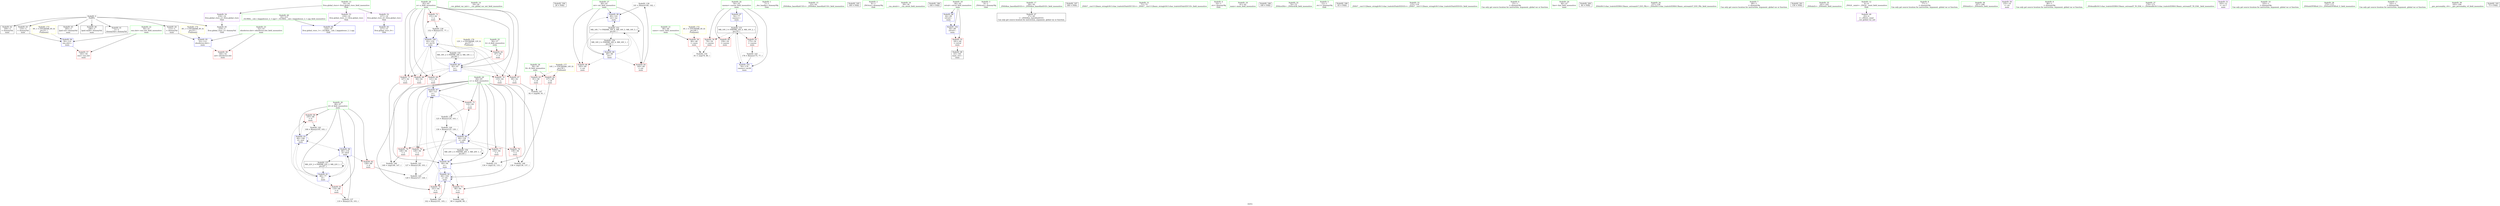 digraph "SVFG" {
	label="SVFG";

	Node0x560e43b7d450 [shape=record,color=grey,label="{NodeID: 0\nNullPtr}"];
	Node0x560e43b7d450 -> Node0x560e43b947f0[style=solid];
	Node0x560e43b7d450 -> Node0x560e43b948c0[style=solid];
	Node0x560e43b7d450 -> Node0x560e43b94990[style=solid];
	Node0x560e43b7d450 -> Node0x560e43b94a60[style=solid];
	Node0x560e43b7d450 -> Node0x560e43b94b30[style=solid];
	Node0x560e43b7d450 -> Node0x560e43b94c00[style=solid];
	Node0x560e43b7d450 -> Node0x560e43b97880[style=solid];
	Node0x560e43b94e70 [shape=record,color=blue,label="{NodeID: 97\n64\<--121\nx\<--\nmain\n}"];
	Node0x560e43b94e70 -> Node0x560e43b97000[style=dashed];
	Node0x560e43b94e70 -> Node0x560e43b970d0[style=dashed];
	Node0x560e43b94e70 -> Node0x560e43b94f40[style=dashed];
	Node0x560e43b7d9e0 [shape=record,color=green,label="{NodeID: 14\n19\<--20\n__cxx_global_var_init\<--__cxx_global_var_init_field_insensitive\n}"];
	Node0x560e43bb2270 [shape=record,color=black,label="{NodeID: 194\n26 = PHI()\n}"];
	Node0x560e43b93d60 [shape=record,color=green,label="{NodeID: 28\n62\<--63\nn\<--n_field_insensitive\nmain\n}"];
	Node0x560e43b93d60 -> Node0x560e43b96980[style=solid];
	Node0x560e43b93d60 -> Node0x560e43b96a50[style=solid];
	Node0x560e43b93d60 -> Node0x560e43b96b20[style=solid];
	Node0x560e43b93d60 -> Node0x560e43b96bf0[style=solid];
	Node0x560e43b93d60 -> Node0x560e43b96cc0[style=solid];
	Node0x560e43b93d60 -> Node0x560e43b96d90[style=solid];
	Node0x560e43b93d60 -> Node0x560e43b97bf0[style=solid];
	Node0x560e43b93d60 -> Node0x560e43b950e0[style=solid];
	Node0x560e43b948c0 [shape=record,color=black,label="{NodeID: 42\n109\<--3\n\<--dummyVal\nmain\n}"];
	Node0x560e43b9b090 [shape=record,color=grey,label="{NodeID: 139\n141 = Binary(140, 142, )\n}"];
	Node0x560e43b9b090 -> Node0x560e43b95010[style=solid];
	Node0x560e43b96090 [shape=record,color=red,label="{NodeID: 56\n80\<--48\n\<--cases\nmain\n}"];
	Node0x560e43b96090 -> Node0x560e43b9c8e0[style=solid];
	Node0x560e43ba1960 [shape=record,color=black,label="{NodeID: 153\nMR_10V_3 = PHI(MR_10V_4, MR_10V_2, )\npts\{55 \}\n}"];
	Node0x560e43ba1960 -> Node0x560e43b96300[style=dashed];
	Node0x560e43ba1960 -> Node0x560e43b963d0[style=dashed];
	Node0x560e43ba1960 -> Node0x560e43b964a0[style=dashed];
	Node0x560e43ba1960 -> Node0x560e43b951b0[style=dashed];
	Node0x560e43b96bf0 [shape=record,color=red,label="{NodeID: 70\n133\<--62\n\<--n\nmain\n}"];
	Node0x560e43b96bf0 -> Node0x560e43b9ca60[style=solid];
	Node0x560e43b97780 [shape=record,color=blue,label="{NodeID: 84\n218\<--16\nllvm.global_ctors_1\<--_GLOBAL__sub_I_kappahouse_2_1.cpp\nGlob }"];
	Node0x560e43b7aba0 [shape=record,color=green,label="{NodeID: 1\n7\<--1\n__dso_handle\<--dummyObj\nGlob }"];
	Node0x560e43b94f40 [shape=record,color=blue,label="{NodeID: 98\n64\<--130\nx\<--add\nmain\n}"];
	Node0x560e43b94f40 -> Node0x560e43b97000[style=dashed];
	Node0x560e43b94f40 -> Node0x560e43b970d0[style=dashed];
	Node0x560e43b94f40 -> Node0x560e43b971a0[style=dashed];
	Node0x560e43b94f40 -> Node0x560e43b97270[style=dashed];
	Node0x560e43b94f40 -> Node0x560e43b97340[style=dashed];
	Node0x560e43b94f40 -> Node0x560e43b97cc0[style=dashed];
	Node0x560e43b94f40 -> Node0x560e43b94f40[style=dashed];
	Node0x560e43b94f40 -> Node0x560e43ba2860[style=dashed];
	Node0x560e43b7cd40 [shape=record,color=green,label="{NodeID: 15\n23\<--24\n_ZNSt8ios_base4InitC1Ev\<--_ZNSt8ios_base4InitC1Ev_field_insensitive\n}"];
	Node0x560e43bb2e40 [shape=record,color=black,label="{NodeID: 195\n160 = PHI()\n}"];
	Node0x560e43b93e30 [shape=record,color=green,label="{NodeID: 29\n64\<--65\nx\<--x_field_insensitive\nmain\n}"];
	Node0x560e43b93e30 -> Node0x560e43b96e60[style=solid];
	Node0x560e43b93e30 -> Node0x560e43b96f30[style=solid];
	Node0x560e43b93e30 -> Node0x560e43b97000[style=solid];
	Node0x560e43b93e30 -> Node0x560e43b970d0[style=solid];
	Node0x560e43b93e30 -> Node0x560e43b971a0[style=solid];
	Node0x560e43b93e30 -> Node0x560e43b97270[style=solid];
	Node0x560e43b93e30 -> Node0x560e43b97340[style=solid];
	Node0x560e43b93e30 -> Node0x560e43b97cc0[style=solid];
	Node0x560e43b93e30 -> Node0x560e43b97e60[style=solid];
	Node0x560e43b93e30 -> Node0x560e43b94e70[style=solid];
	Node0x560e43b93e30 -> Node0x560e43b94f40[style=solid];
	Node0x560e43b94990 [shape=record,color=black,label="{NodeID: 43\n110\<--3\n\<--dummyVal\nmain\n}"];
	Node0x560e43b94990 -> Node0x560e43b98000[style=solid];
	Node0x560e43b955c0 [shape=record,color=grey,label="{NodeID: 140\n102 = Binary(101, 103, )\n}"];
	Node0x560e43b955c0 -> Node0x560e43b97e60[style=solid];
	Node0x560e43b96160 [shape=record,color=red,label="{NodeID: 57\n183\<--50\nexn\<--exn.slot\nmain\n}"];
	Node0x560e43ba1e60 [shape=record,color=black,label="{NodeID: 154\nMR_16V_2 = PHI(MR_16V_4, MR_16V_1, )\npts\{61 \}\n}"];
	Node0x560e43ba1e60 -> Node0x560e43b97b20[style=dashed];
	Node0x560e43b96cc0 [shape=record,color=red,label="{NodeID: 71\n147\<--62\n\<--n\nmain\n}"];
	Node0x560e43b96cc0 -> Node0x560e43b9c2e0[style=solid];
	Node0x560e43b97880 [shape=record,color=blue, style = dotted,label="{NodeID: 85\n219\<--3\nllvm.global_ctors_2\<--dummyVal\nGlob }"];
	Node0x560e43b7be80 [shape=record,color=green,label="{NodeID: 2\n8\<--1\n_ZSt3cin\<--dummyObj\nGlob }"];
	Node0x560e43b95010 [shape=record,color=blue,label="{NodeID: 99\n60\<--141\nret\<--inc\nmain\n}"];
	Node0x560e43b95010 -> Node0x560e43ba1460[style=dashed];
	Node0x560e43b7ce10 [shape=record,color=green,label="{NodeID: 16\n29\<--30\n__cxa_atexit\<--__cxa_atexit_field_insensitive\n}"];
	Node0x560e43bb2f70 [shape=record,color=black,label="{NodeID: 196\n164 = PHI()\n}"];
	Node0x560e43b93f00 [shape=record,color=green,label="{NodeID: 30\n66\<--67\nd\<--d_field_insensitive\nmain\n}"];
	Node0x560e43b93f00 -> Node0x560e43b97410[style=solid];
	Node0x560e43b93f00 -> Node0x560e43b974e0[style=solid];
	Node0x560e43b93f00 -> Node0x560e43b975b0[style=solid];
	Node0x560e43b93f00 -> Node0x560e43b97d90[style=solid];
	Node0x560e43b93f00 -> Node0x560e43b97f30[style=solid];
	Node0x560e43b93f00 -> Node0x560e43b94da0[style=solid];
	Node0x560e43b94a60 [shape=record,color=black,label="{NodeID: 44\n112\<--3\n\<--dummyVal\nmain\n}"];
	Node0x560e43b94a60 -> Node0x560e43b980d0[style=solid];
	Node0x560e43b95740 [shape=record,color=grey,label="{NodeID: 141\n127 = Binary(126, 103, )\n}"];
	Node0x560e43b95740 -> Node0x560e43b9c1e0[style=solid];
	Node0x560e43b96230 [shape=record,color=red,label="{NodeID: 58\n184\<--52\nsel\<--ehselector.slot\nmain\n}"];
	Node0x560e43ba2360 [shape=record,color=black,label="{NodeID: 155\nMR_18V_2 = PHI(MR_18V_4, MR_18V_1, )\npts\{63 \}\n}"];
	Node0x560e43ba2360 -> Node0x560e43b97bf0[style=dashed];
	Node0x560e43b96d90 [shape=record,color=red,label="{NodeID: 72\n151\<--62\n\<--n\nmain\n}"];
	Node0x560e43b96d90 -> Node0x560e43b9af10[style=solid];
	Node0x560e43b97980 [shape=record,color=blue,label="{NodeID: 86\n44\<--69\nretval\<--\nmain\n}"];
	Node0x560e43b97980 -> Node0x560e43b95280[style=dashed];
	Node0x560e43b7bc60 [shape=record,color=green,label="{NodeID: 3\n9\<--1\n_ZSt4cout\<--dummyObj\nGlob }"];
	Node0x560e43b950e0 [shape=record,color=blue,label="{NodeID: 100\n62\<--152\nn\<--inc14\nmain\n}"];
	Node0x560e43b950e0 -> Node0x560e43b96980[style=dashed];
	Node0x560e43b950e0 -> Node0x560e43b96a50[style=dashed];
	Node0x560e43b950e0 -> Node0x560e43b96b20[style=dashed];
	Node0x560e43b950e0 -> Node0x560e43b96bf0[style=dashed];
	Node0x560e43b950e0 -> Node0x560e43b96cc0[style=dashed];
	Node0x560e43b950e0 -> Node0x560e43b96d90[style=dashed];
	Node0x560e43b950e0 -> Node0x560e43b950e0[style=dashed];
	Node0x560e43b950e0 -> Node0x560e43ba2360[style=dashed];
	Node0x560e43b7cee0 [shape=record,color=green,label="{NodeID: 17\n28\<--34\n_ZNSt8ios_base4InitD1Ev\<--_ZNSt8ios_base4InitD1Ev_field_insensitive\n}"];
	Node0x560e43b7cee0 -> Node0x560e43b94cd0[style=solid];
	Node0x560e43bb3070 [shape=record,color=black,label="{NodeID: 197\n166 = PHI()\n}"];
	Node0x560e43b93fd0 [shape=record,color=green,label="{NodeID: 31\n71\<--72\n_ZNSt7__cxx1112basic_stringIcSt11char_traitsIcESaIcEEC1Ev\<--_ZNSt7__cxx1112basic_stringIcSt11char_traitsIcESaIcEEC1Ev_field_insensitive\n}"];
	Node0x560e43b94b30 [shape=record,color=black,label="{NodeID: 45\n185\<--3\nlpad.val\<--dummyVal\nmain\n}"];
	Node0x560e43b958c0 [shape=record,color=grey,label="{NodeID: 142\n106 = Binary(105, 103, )\n}"];
	Node0x560e43b958c0 -> Node0x560e43b97f30[style=solid];
	Node0x560e43b96300 [shape=record,color=red,label="{NodeID: 59\n79\<--54\n\<--caseno\nmain\n}"];
	Node0x560e43b96300 -> Node0x560e43b9c8e0[style=solid];
	Node0x560e43ba2860 [shape=record,color=black,label="{NodeID: 156\nMR_20V_2 = PHI(MR_20V_3, MR_20V_1, )\npts\{65 \}\n}"];
	Node0x560e43ba2860 -> Node0x560e43b97cc0[style=dashed];
	Node0x560e43ba2860 -> Node0x560e43ba2860[style=dashed];
	Node0x560e43b96e60 [shape=record,color=red,label="{NodeID: 73\n98\<--64\n\<--x\nmain\n}"];
	Node0x560e43b96e60 -> Node0x560e43b9c5e0[style=solid];
	Node0x560e43b97a50 [shape=record,color=blue,label="{NodeID: 87\n54\<--77\ncaseno\<--\nmain\n}"];
	Node0x560e43b97a50 -> Node0x560e43ba1960[style=dashed];
	Node0x560e43b7bcf0 [shape=record,color=green,label="{NodeID: 4\n10\<--1\n.str\<--dummyObj\nGlob }"];
	Node0x560e43b951b0 [shape=record,color=blue,label="{NodeID: 101\n54\<--176\ncaseno\<--inc26\nmain\n}"];
	Node0x560e43b951b0 -> Node0x560e43ba1960[style=dashed];
	Node0x560e43b7bfa0 [shape=record,color=green,label="{NodeID: 18\n41\<--42\nmain\<--main_field_insensitive\n}"];
	Node0x560e43bb3170 [shape=record,color=black,label="{NodeID: 198\n169 = PHI()\n}"];
	Node0x560e43b940a0 [shape=record,color=green,label="{NodeID: 32\n74\<--75\n_ZNSirsERi\<--_ZNSirsERi_field_insensitive\n}"];
	Node0x560e43b94c00 [shape=record,color=black,label="{NodeID: 46\n186\<--3\nlpad.val28\<--dummyVal\nmain\n}"];
	Node0x560e43b95a40 [shape=record,color=grey,label="{NodeID: 143\n176 = Binary(175, 77, )\n}"];
	Node0x560e43b95a40 -> Node0x560e43b951b0[style=solid];
	Node0x560e43b963d0 [shape=record,color=red,label="{NodeID: 60\n159\<--54\n\<--caseno\nmain\n}"];
	Node0x560e43ba2d60 [shape=record,color=black,label="{NodeID: 157\nMR_22V_2 = PHI(MR_22V_3, MR_22V_1, )\npts\{67 \}\n}"];
	Node0x560e43ba2d60 -> Node0x560e43b97d90[style=dashed];
	Node0x560e43ba2d60 -> Node0x560e43ba2d60[style=dashed];
	Node0x560e43b96f30 [shape=record,color=red,label="{NodeID: 74\n101\<--64\n\<--x\nmain\n}"];
	Node0x560e43b96f30 -> Node0x560e43b955c0[style=solid];
	Node0x560e43b97b20 [shape=record,color=blue,label="{NodeID: 88\n60\<--86\nret\<--\nmain\n}"];
	Node0x560e43b97b20 -> Node0x560e43b967e0[style=dashed];
	Node0x560e43b97b20 -> Node0x560e43b968b0[style=dashed];
	Node0x560e43b97b20 -> Node0x560e43b95010[style=dashed];
	Node0x560e43b97b20 -> Node0x560e43ba1460[style=dashed];
	Node0x560e43b97b20 -> Node0x560e43ba1e60[style=dashed];
	Node0x560e43b7d070 [shape=record,color=green,label="{NodeID: 5\n12\<--1\n.str.1\<--dummyObj\nGlob }"];
	Node0x560e43b95280 [shape=record,color=blue,label="{NodeID: 102\n44\<--69\nretval\<--\nmain\n}"];
	Node0x560e43b95280 -> Node0x560e43b95fc0[style=dashed];
	Node0x560e43b7c070 [shape=record,color=green,label="{NodeID: 19\n44\<--45\nretval\<--retval_field_insensitive\nmain\n}"];
	Node0x560e43b7c070 -> Node0x560e43b95fc0[style=solid];
	Node0x560e43b7c070 -> Node0x560e43b97980[style=solid];
	Node0x560e43b7c070 -> Node0x560e43b95280[style=solid];
	Node0x560e43bb3240 [shape=record,color=black,label="{NodeID: 199\n83 = PHI()\n}"];
	Node0x560e43b94170 [shape=record,color=green,label="{NodeID: 33\n115\<--116\n_ZNSt7__cxx1112basic_stringIcSt11char_traitsIcESaIcEED1Ev\<--_ZNSt7__cxx1112basic_stringIcSt11char_traitsIcESaIcEED1Ev_field_insensitive\n}"];
	Node0x560e43b94cd0 [shape=record,color=black,label="{NodeID: 47\n27\<--28\n\<--_ZNSt8ios_base4InitD1Ev\nCan only get source location for instruction, argument, global var or function.}"];
	Node0x560e43b95bc0 [shape=record,color=grey,label="{NodeID: 144\n130 = Binary(125, 129, )\n}"];
	Node0x560e43b95bc0 -> Node0x560e43b94f40[style=solid];
	Node0x560e43b964a0 [shape=record,color=red,label="{NodeID: 61\n175\<--54\n\<--caseno\nmain\n}"];
	Node0x560e43b964a0 -> Node0x560e43b95a40[style=solid];
	Node0x560e43b97000 [shape=record,color=red,label="{NodeID: 75\n124\<--64\n\<--x\nmain\n}"];
	Node0x560e43b97000 -> Node0x560e43b9ac10[style=solid];
	Node0x560e43ba7e80 [shape=record,color=yellow,style=double,label="{NodeID: 172\n4V_1 = ENCHI(MR_4V_0)\npts\{49 \}\nFun[main]}"];
	Node0x560e43ba7e80 -> Node0x560e43b96090[style=dashed];
	Node0x560e43b97bf0 [shape=record,color=blue,label="{NodeID: 89\n62\<--87\nn\<--\nmain\n}"];
	Node0x560e43b97bf0 -> Node0x560e43b96980[style=dashed];
	Node0x560e43b97bf0 -> Node0x560e43b96a50[style=dashed];
	Node0x560e43b97bf0 -> Node0x560e43b96b20[style=dashed];
	Node0x560e43b97bf0 -> Node0x560e43b96bf0[style=dashed];
	Node0x560e43b97bf0 -> Node0x560e43b96cc0[style=dashed];
	Node0x560e43b97bf0 -> Node0x560e43b96d90[style=dashed];
	Node0x560e43b97bf0 -> Node0x560e43b950e0[style=dashed];
	Node0x560e43b97bf0 -> Node0x560e43ba2360[style=dashed];
	Node0x560e43b7d100 [shape=record,color=green,label="{NodeID: 6\n15\<--1\n\<--dummyObj\nCan only get source location for instruction, argument, global var or function.}"];
	Node0x560e43b7c140 [shape=record,color=green,label="{NodeID: 20\n46\<--47\nline\<--line_field_insensitive\nmain\n}"];
	Node0x560e43bb3370 [shape=record,color=black,label="{NodeID: 200\n84 = PHI()\n}"];
	Node0x560e43b94240 [shape=record,color=green,label="{NodeID: 34\n157\<--158\n_ZStlsISt11char_traitsIcEERSt13basic_ostreamIcT_ES5_PKc\<--_ZStlsISt11char_traitsIcEERSt13basic_ostreamIcT_ES5_PKc_field_insensitive\n}"];
	Node0x560e43b7c510 [shape=record,color=black,label="{NodeID: 48\n43\<--181\nmain_ret\<--\nmain\n}"];
	Node0x560e43b9c1e0 [shape=record,color=grey,label="{NodeID: 145\n129 = Binary(127, 128, )\n}"];
	Node0x560e43b9c1e0 -> Node0x560e43b95bc0[style=solid];
	Node0x560e43b96570 [shape=record,color=red,label="{NodeID: 62\n87\<--56\n\<--A\nmain\n}"];
	Node0x560e43b96570 -> Node0x560e43b97bf0[style=solid];
	Node0x560e43b970d0 [shape=record,color=red,label="{NodeID: 76\n126\<--64\n\<--x\nmain\n}"];
	Node0x560e43b970d0 -> Node0x560e43b95740[style=solid];
	Node0x560e43ba7f60 [shape=record,color=yellow,style=double,label="{NodeID: 173\n6V_1 = ENCHI(MR_6V_0)\npts\{51 \}\nFun[main]}"];
	Node0x560e43ba7f60 -> Node0x560e43b98000[style=dashed];
	Node0x560e43b97cc0 [shape=record,color=blue,label="{NodeID: 90\n64\<--94\nx\<--\nmain\n}"];
	Node0x560e43b97cc0 -> Node0x560e43b96e60[style=dashed];
	Node0x560e43b97cc0 -> Node0x560e43b96f30[style=dashed];
	Node0x560e43b97cc0 -> Node0x560e43b97e60[style=dashed];
	Node0x560e43b97cc0 -> Node0x560e43b94e70[style=dashed];
	Node0x560e43b7d190 [shape=record,color=green,label="{NodeID: 7\n69\<--1\n\<--dummyObj\nCan only get source location for instruction, argument, global var or function.}"];
	Node0x560e43b7c210 [shape=record,color=green,label="{NodeID: 21\n48\<--49\ncases\<--cases_field_insensitive\nmain\n}"];
	Node0x560e43b7c210 -> Node0x560e43b96090[style=solid];
	Node0x560e43bb3440 [shape=record,color=black,label="{NodeID: 201\n156 = PHI()\n}"];
	Node0x560e43b94310 [shape=record,color=green,label="{NodeID: 35\n161\<--162\n_ZNSolsEi\<--_ZNSolsEi_field_insensitive\n}"];
	Node0x560e43b7c5e0 [shape=record,color=purple,label="{NodeID: 49\n25\<--4\n\<--_ZStL8__ioinit\n__cxx_global_var_init\n}"];
	Node0x560e43b9c2e0 [shape=record,color=grey,label="{NodeID: 146\n148 = cmp(146, 147, )\n}"];
	Node0x560e43b96640 [shape=record,color=red,label="{NodeID: 63\n91\<--58\n\<--B\nmain\n}"];
	Node0x560e43b96640 -> Node0x560e43b9c460[style=solid];
	Node0x560e43b971a0 [shape=record,color=red,label="{NodeID: 77\n132\<--64\n\<--x\nmain\n}"];
	Node0x560e43b971a0 -> Node0x560e43b9ca60[style=solid];
	Node0x560e43ba8040 [shape=record,color=yellow,style=double,label="{NodeID: 174\n8V_1 = ENCHI(MR_8V_0)\npts\{53 \}\nFun[main]}"];
	Node0x560e43ba8040 -> Node0x560e43b980d0[style=dashed];
	Node0x560e43b97d90 [shape=record,color=blue,label="{NodeID: 91\n66\<--77\nd\<--\nmain\n}"];
	Node0x560e43b97d90 -> Node0x560e43b97410[style=dashed];
	Node0x560e43b97d90 -> Node0x560e43b974e0[style=dashed];
	Node0x560e43b97d90 -> Node0x560e43b97f30[style=dashed];
	Node0x560e43b97d90 -> Node0x560e43b94da0[style=dashed];
	Node0x560e43b7d4e0 [shape=record,color=green,label="{NodeID: 8\n77\<--1\n\<--dummyObj\nCan only get source location for instruction, argument, global var or function.}"];
	Node0x560e43b939c0 [shape=record,color=green,label="{NodeID: 22\n50\<--51\nexn.slot\<--exn.slot_field_insensitive\nmain\n}"];
	Node0x560e43b939c0 -> Node0x560e43b96160[style=solid];
	Node0x560e43b939c0 -> Node0x560e43b98000[style=solid];
	Node0x560e43b943e0 [shape=record,color=green,label="{NodeID: 36\n167\<--168\n_ZNSolsEx\<--_ZNSolsEx_field_insensitive\n}"];
	Node0x560e43b7c6b0 [shape=record,color=purple,label="{NodeID: 50\n155\<--10\n\<--.str\nmain\n}"];
	Node0x560e43b9c460 [shape=record,color=grey,label="{NodeID: 147\n92 = cmp(90, 91, )\n}"];
	Node0x560e43b96710 [shape=record,color=red,label="{NodeID: 64\n137\<--58\n\<--B\nmain\n}"];
	Node0x560e43b96710 -> Node0x560e43b9c760[style=solid];
	Node0x560e43b97270 [shape=record,color=red,label="{NodeID: 78\n136\<--64\n\<--x\nmain\n}"];
	Node0x560e43b97270 -> Node0x560e43b9c760[style=solid];
	Node0x560e43b97e60 [shape=record,color=blue,label="{NodeID: 92\n64\<--102\nx\<--div\nmain\n}"];
	Node0x560e43b97e60 -> Node0x560e43b96e60[style=dashed];
	Node0x560e43b97e60 -> Node0x560e43b96f30[style=dashed];
	Node0x560e43b97e60 -> Node0x560e43b97e60[style=dashed];
	Node0x560e43b97e60 -> Node0x560e43b94e70[style=dashed];
	Node0x560e43b7d570 [shape=record,color=green,label="{NodeID: 9\n86\<--1\n\<--dummyObj\nCan only get source location for instruction, argument, global var or function.}"];
	Node0x560e43b93a50 [shape=record,color=green,label="{NodeID: 23\n52\<--53\nehselector.slot\<--ehselector.slot_field_insensitive\nmain\n}"];
	Node0x560e43b93a50 -> Node0x560e43b96230[style=solid];
	Node0x560e43b93a50 -> Node0x560e43b980d0[style=solid];
	Node0x560e43b944b0 [shape=record,color=green,label="{NodeID: 37\n170\<--171\n_ZSt4endlIcSt11char_traitsIcEERSt13basic_ostreamIT_T0_ES6_\<--_ZSt4endlIcSt11char_traitsIcEERSt13basic_ostreamIT_T0_ES6__field_insensitive\n}"];
	Node0x560e43b7c780 [shape=record,color=purple,label="{NodeID: 51\n163\<--12\n\<--.str.1\nmain\n}"];
	Node0x560e43b9c5e0 [shape=record,color=grey,label="{NodeID: 148\n99 = cmp(98, 69, )\n}"];
	Node0x560e43b967e0 [shape=record,color=red,label="{NodeID: 65\n140\<--60\n\<--ret\nmain\n}"];
	Node0x560e43b967e0 -> Node0x560e43b9b090[style=solid];
	Node0x560e43b97340 [shape=record,color=red,label="{NodeID: 79\n146\<--64\n\<--x\nmain\n}"];
	Node0x560e43b97340 -> Node0x560e43b9c2e0[style=solid];
	Node0x560e43ba8200 [shape=record,color=yellow,style=double,label="{NodeID: 176\n12V_1 = ENCHI(MR_12V_0)\npts\{57 \}\nFun[main]}"];
	Node0x560e43ba8200 -> Node0x560e43b96570[style=dashed];
	Node0x560e43b97f30 [shape=record,color=blue,label="{NodeID: 93\n66\<--106\nd\<--mul\nmain\n}"];
	Node0x560e43b97f30 -> Node0x560e43b97410[style=dashed];
	Node0x560e43b97f30 -> Node0x560e43b974e0[style=dashed];
	Node0x560e43b97f30 -> Node0x560e43b97f30[style=dashed];
	Node0x560e43b97f30 -> Node0x560e43b94da0[style=dashed];
	Node0x560e43b7d640 [shape=record,color=green,label="{NodeID: 10\n103\<--1\n\<--dummyObj\nCan only get source location for instruction, argument, global var or function.}"];
	Node0x560e43b93ae0 [shape=record,color=green,label="{NodeID: 24\n54\<--55\ncaseno\<--caseno_field_insensitive\nmain\n}"];
	Node0x560e43b93ae0 -> Node0x560e43b96300[style=solid];
	Node0x560e43b93ae0 -> Node0x560e43b963d0[style=solid];
	Node0x560e43b93ae0 -> Node0x560e43b964a0[style=solid];
	Node0x560e43b93ae0 -> Node0x560e43b97a50[style=solid];
	Node0x560e43b93ae0 -> Node0x560e43b951b0[style=solid];
	Node0x560e43b94580 [shape=record,color=green,label="{NodeID: 38\n172\<--173\n_ZNSolsEPFRSoS_E\<--_ZNSolsEPFRSoS_E_field_insensitive\n}"];
	Node0x560e43b7c850 [shape=record,color=purple,label="{NodeID: 52\n217\<--14\nllvm.global_ctors_0\<--llvm.global_ctors\nGlob }"];
	Node0x560e43b7c850 -> Node0x560e43b97680[style=solid];
	Node0x560e43b9c760 [shape=record,color=grey,label="{NodeID: 149\n138 = cmp(136, 137, )\n}"];
	Node0x560e43b968b0 [shape=record,color=red,label="{NodeID: 66\n165\<--60\n\<--ret\nmain\n}"];
	Node0x560e43b97410 [shape=record,color=red,label="{NodeID: 80\n105\<--66\n\<--d\nmain\n}"];
	Node0x560e43b97410 -> Node0x560e43b958c0[style=solid];
	Node0x560e43ba82e0 [shape=record,color=yellow,style=double,label="{NodeID: 177\n14V_1 = ENCHI(MR_14V_0)\npts\{59 \}\nFun[main]}"];
	Node0x560e43ba82e0 -> Node0x560e43b96640[style=dashed];
	Node0x560e43ba82e0 -> Node0x560e43b96710[style=dashed];
	Node0x560e43b98000 [shape=record,color=blue,label="{NodeID: 94\n50\<--110\nexn.slot\<--\nmain\n}"];
	Node0x560e43b98000 -> Node0x560e43b96160[style=dashed];
	Node0x560e43b7d7b0 [shape=record,color=green,label="{NodeID: 11\n142\<--1\n\<--dummyObj\nCan only get source location for instruction, argument, global var or function.}"];
	Node0x560e43b93b70 [shape=record,color=green,label="{NodeID: 25\n56\<--57\nA\<--A_field_insensitive\nmain\n}"];
	Node0x560e43b93b70 -> Node0x560e43b96570[style=solid];
	Node0x560e43b94650 [shape=record,color=green,label="{NodeID: 39\n193\<--194\n__gxx_personality_v0\<--__gxx_personality_v0_field_insensitive\n}"];
	Node0x560e43b9ac10 [shape=record,color=grey,label="{NodeID: 136\n125 = Binary(124, 103, )\n}"];
	Node0x560e43b9ac10 -> Node0x560e43b95bc0[style=solid];
	Node0x560e43b95dc0 [shape=record,color=purple,label="{NodeID: 53\n218\<--14\nllvm.global_ctors_1\<--llvm.global_ctors\nGlob }"];
	Node0x560e43b95dc0 -> Node0x560e43b97780[style=solid];
	Node0x560e43b9c8e0 [shape=record,color=grey,label="{NodeID: 150\n81 = cmp(79, 80, )\n}"];
	Node0x560e43b96980 [shape=record,color=red,label="{NodeID: 67\n90\<--62\n\<--n\nmain\n}"];
	Node0x560e43b96980 -> Node0x560e43b9c460[style=solid];
	Node0x560e43b974e0 [shape=record,color=red,label="{NodeID: 81\n118\<--66\n\<--d\nmain\n}"];
	Node0x560e43b974e0 -> Node0x560e43b9ad90[style=solid];
	Node0x560e43b980d0 [shape=record,color=blue,label="{NodeID: 95\n52\<--112\nehselector.slot\<--\nmain\n}"];
	Node0x560e43b980d0 -> Node0x560e43b96230[style=dashed];
	Node0x560e43b7d840 [shape=record,color=green,label="{NodeID: 12\n4\<--6\n_ZStL8__ioinit\<--_ZStL8__ioinit_field_insensitive\nGlob }"];
	Node0x560e43b7d840 -> Node0x560e43b7c5e0[style=solid];
	Node0x560e43b93c00 [shape=record,color=green,label="{NodeID: 26\n58\<--59\nB\<--B_field_insensitive\nmain\n}"];
	Node0x560e43b93c00 -> Node0x560e43b96640[style=solid];
	Node0x560e43b93c00 -> Node0x560e43b96710[style=solid];
	Node0x560e43b94720 [shape=record,color=green,label="{NodeID: 40\n16\<--213\n_GLOBAL__sub_I_kappahouse_2_1.cpp\<--_GLOBAL__sub_I_kappahouse_2_1.cpp_field_insensitive\n}"];
	Node0x560e43b94720 -> Node0x560e43b97780[style=solid];
	Node0x560e43b9ad90 [shape=record,color=grey,label="{NodeID: 137\n119 = Binary(118, 103, )\n}"];
	Node0x560e43b9ad90 -> Node0x560e43b94da0[style=solid];
	Node0x560e43b95ec0 [shape=record,color=purple,label="{NodeID: 54\n219\<--14\nllvm.global_ctors_2\<--llvm.global_ctors\nGlob }"];
	Node0x560e43b95ec0 -> Node0x560e43b97880[style=solid];
	Node0x560e43b9ca60 [shape=record,color=grey,label="{NodeID: 151\n134 = cmp(132, 133, )\n}"];
	Node0x560e43b96a50 [shape=record,color=red,label="{NodeID: 68\n94\<--62\n\<--n\nmain\n}"];
	Node0x560e43b96a50 -> Node0x560e43b97cc0[style=solid];
	Node0x560e43b975b0 [shape=record,color=red,label="{NodeID: 82\n128\<--66\n\<--d\nmain\n}"];
	Node0x560e43b975b0 -> Node0x560e43b9c1e0[style=solid];
	Node0x560e43b94da0 [shape=record,color=blue,label="{NodeID: 96\n66\<--119\nd\<--div8\nmain\n}"];
	Node0x560e43b94da0 -> Node0x560e43b975b0[style=dashed];
	Node0x560e43b94da0 -> Node0x560e43b97d90[style=dashed];
	Node0x560e43b94da0 -> Node0x560e43ba2d60[style=dashed];
	Node0x560e43b7d910 [shape=record,color=green,label="{NodeID: 13\n14\<--18\nllvm.global_ctors\<--llvm.global_ctors_field_insensitive\nGlob }"];
	Node0x560e43b7d910 -> Node0x560e43b7c850[style=solid];
	Node0x560e43b7d910 -> Node0x560e43b95dc0[style=solid];
	Node0x560e43b7d910 -> Node0x560e43b95ec0[style=solid];
	Node0x560e43bb2170 [shape=record,color=black,label="{NodeID: 193\n73 = PHI()\n}"];
	Node0x560e43b93c90 [shape=record,color=green,label="{NodeID: 27\n60\<--61\nret\<--ret_field_insensitive\nmain\n}"];
	Node0x560e43b93c90 -> Node0x560e43b967e0[style=solid];
	Node0x560e43b93c90 -> Node0x560e43b968b0[style=solid];
	Node0x560e43b93c90 -> Node0x560e43b97b20[style=solid];
	Node0x560e43b93c90 -> Node0x560e43b95010[style=solid];
	Node0x560e43b947f0 [shape=record,color=black,label="{NodeID: 41\n2\<--3\ndummyVal\<--dummyVal\n}"];
	Node0x560e43b9af10 [shape=record,color=grey,label="{NodeID: 138\n152 = Binary(151, 77, )\n}"];
	Node0x560e43b9af10 -> Node0x560e43b950e0[style=solid];
	Node0x560e43b95fc0 [shape=record,color=red,label="{NodeID: 55\n181\<--44\n\<--retval\nmain\n}"];
	Node0x560e43b95fc0 -> Node0x560e43b7c510[style=solid];
	Node0x560e43ba1460 [shape=record,color=black,label="{NodeID: 152\nMR_16V_7 = PHI(MR_16V_6, MR_16V_5, MR_16V_5, )\npts\{61 \}\n}"];
	Node0x560e43ba1460 -> Node0x560e43b967e0[style=dashed];
	Node0x560e43ba1460 -> Node0x560e43b968b0[style=dashed];
	Node0x560e43ba1460 -> Node0x560e43b95010[style=dashed];
	Node0x560e43ba1460 -> Node0x560e43ba1460[style=dashed];
	Node0x560e43ba1460 -> Node0x560e43ba1e60[style=dashed];
	Node0x560e43b96b20 [shape=record,color=red,label="{NodeID: 69\n121\<--62\n\<--n\nmain\n}"];
	Node0x560e43b96b20 -> Node0x560e43b94e70[style=solid];
	Node0x560e43b97680 [shape=record,color=blue,label="{NodeID: 83\n217\<--15\nllvm.global_ctors_0\<--\nGlob }"];
}
